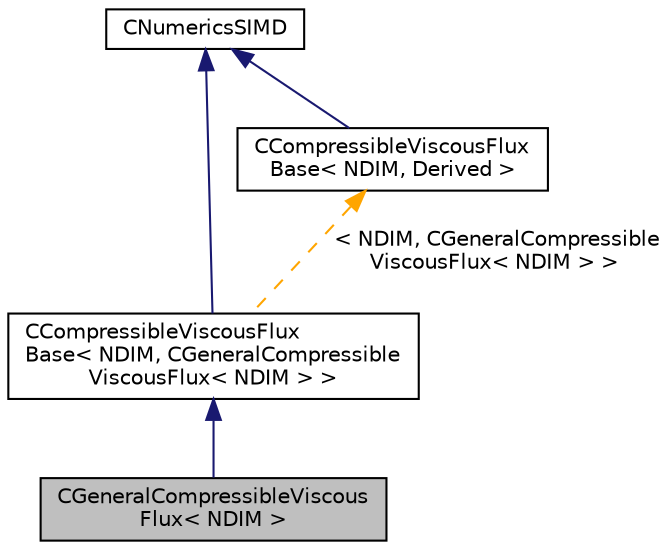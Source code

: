 digraph "CGeneralCompressibleViscousFlux&lt; NDIM &gt;"
{
 // LATEX_PDF_SIZE
  edge [fontname="Helvetica",fontsize="10",labelfontname="Helvetica",labelfontsize="10"];
  node [fontname="Helvetica",fontsize="10",shape=record];
  Node1 [label="CGeneralCompressibleViscous\lFlux\< NDIM \>",height=0.2,width=0.4,color="black", fillcolor="grey75", style="filled", fontcolor="black",tooltip="Decorator class to add viscous fluxes (compressible flow, real gas)."];
  Node2 -> Node1 [dir="back",color="midnightblue",fontsize="10",style="solid",fontname="Helvetica"];
  Node2 [label="CCompressibleViscousFlux\lBase\< NDIM, CGeneralCompressible\lViscousFlux\< NDIM \> \>",height=0.2,width=0.4,color="black", fillcolor="white", style="filled",URL="$classCCompressibleViscousFluxBase.html",tooltip=" "];
  Node3 -> Node2 [dir="back",color="midnightblue",fontsize="10",style="solid",fontname="Helvetica"];
  Node3 [label="CNumericsSIMD",height=0.2,width=0.4,color="black", fillcolor="white", style="filled",URL="$classCNumericsSIMD.html",tooltip="Base class to define the interface."];
  Node4 -> Node2 [dir="back",color="orange",fontsize="10",style="dashed",label=" \< NDIM, CGeneralCompressible\lViscousFlux\< NDIM \> \>" ,fontname="Helvetica"];
  Node4 [label="CCompressibleViscousFlux\lBase\< NDIM, Derived \>",height=0.2,width=0.4,color="black", fillcolor="white", style="filled",URL="$classCCompressibleViscousFluxBase.html",tooltip="Decorator class to add viscous fluxes (compressible flow)."];
  Node3 -> Node4 [dir="back",color="midnightblue",fontsize="10",style="solid",fontname="Helvetica"];
}
